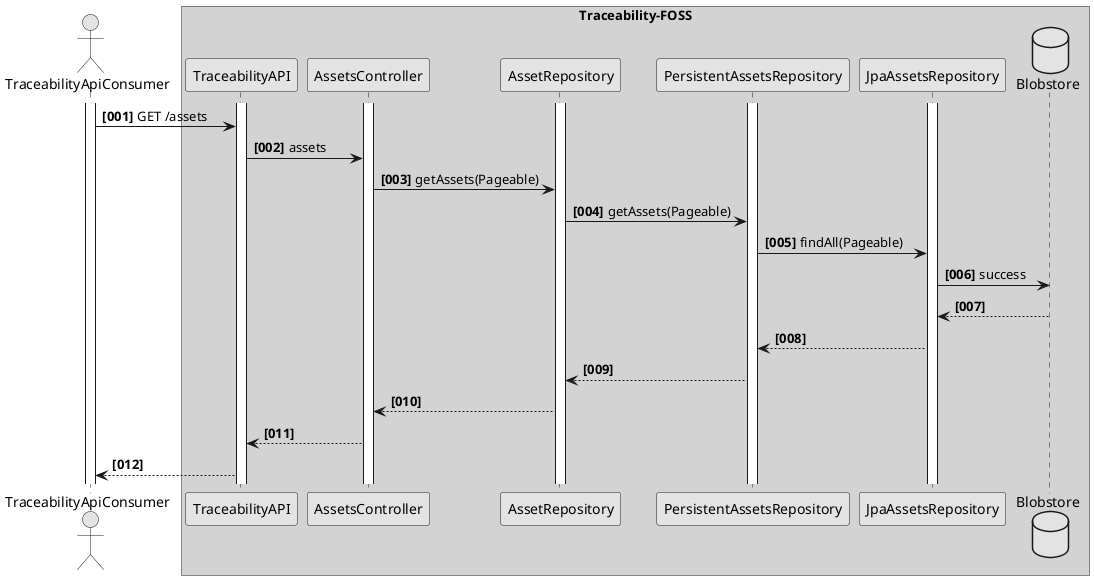 @startuml
skinparam monochrome true
skinparam shadowing false
autonumber "<b>[000]"

actor TraceabilityApiConsumer
activate TraceabilityApiConsumer


box "Traceability-FOSS" #LightGrey
participant TraceabilityAPI
activate TraceabilityAPI
participant AssetsController
activate AssetsController
participant AssetRepository
activate AssetRepository
participant PersistentAssetsRepository
activate PersistentAssetsRepository
participant JpaAssetsRepository
activate JpaAssetsRepository
database Blobstore

TraceabilityApiConsumer -> TraceabilityAPI : GET /assets
TraceabilityAPI -> AssetsController :  assets
AssetsController -> AssetRepository :  getAssets(Pageable)
AssetRepository -> PersistentAssetsRepository: getAssets(Pageable)
PersistentAssetsRepository -> JpaAssetsRepository: findAll(Pageable)
JpaAssetsRepository -> Blobstore : success

JpaAssetsRepository <-- Blobstore
PersistentAssetsRepository <-- JpaAssetsRepository
AssetRepository <-- PersistentAssetsRepository
AssetsController <-- AssetRepository
TraceabilityAPI <-- AssetsController
TraceabilityApiConsumer <-- TraceabilityAPI


@enduml
